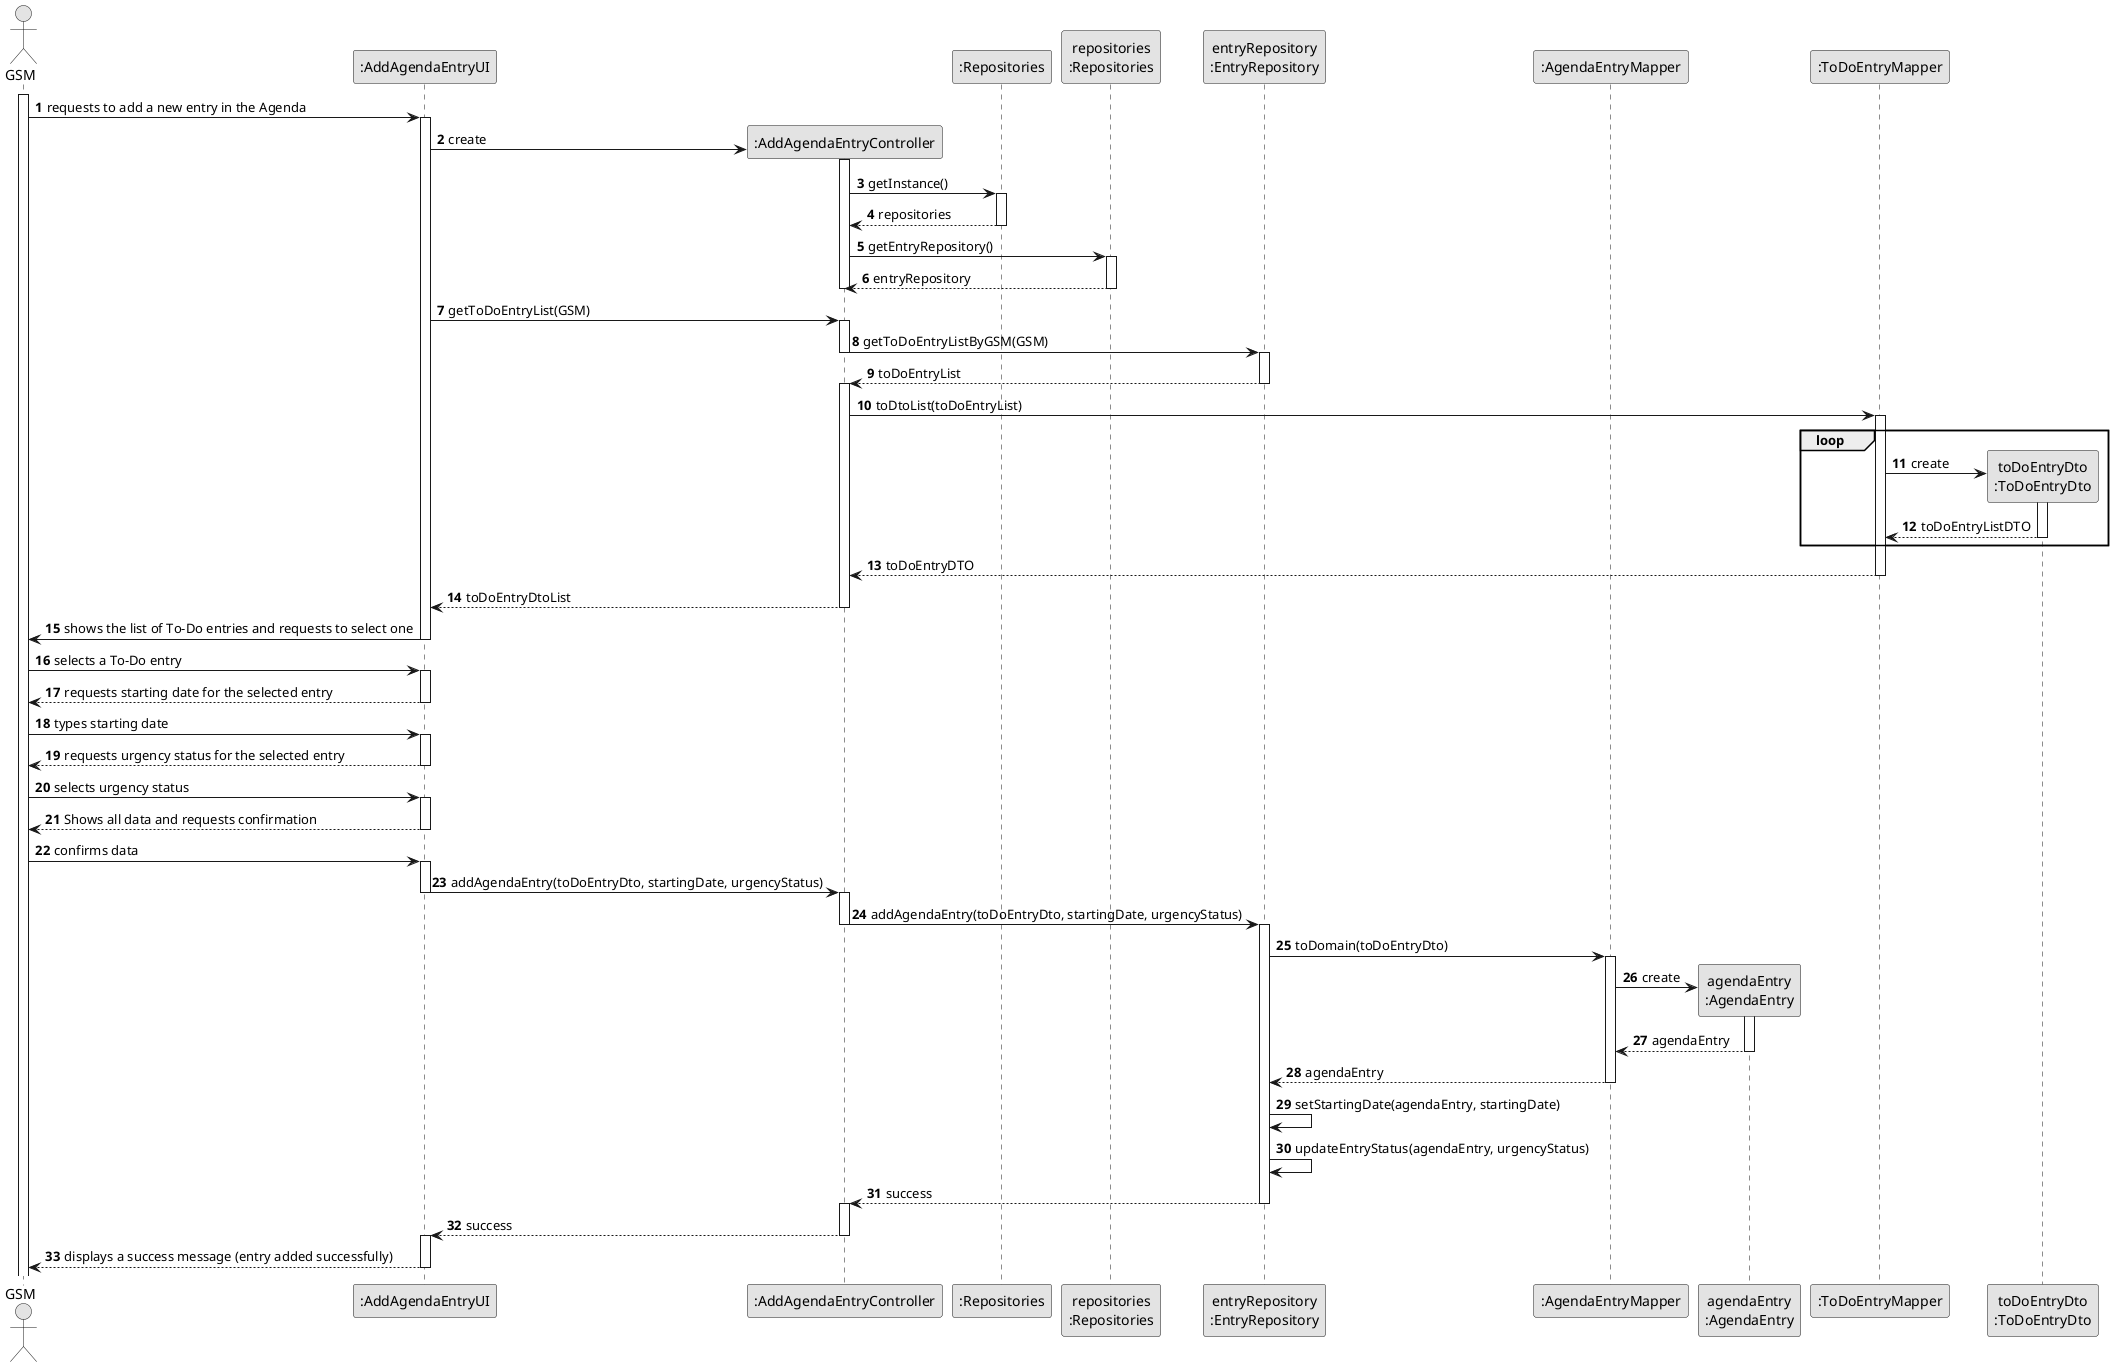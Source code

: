 @startuml
skinparam monochrome true
skinparam packageStyle rectangle
skinparam shadowing false

autonumber

actor "GSM" as GSM
participant ":AddAgendaEntryUI" as UI
participant ":AddAgendaEntryController" as CTRL
participant ":Repositories" as RepositorySingleton
participant "repositories\n:Repositories" as PLAT
participant "entryRepository\n:EntryRepository" as EntryRepo
participant ":AgendaEntryMapper" as AgendaEntryMapper
participant "agendaEntry\n:AgendaEntry" as AgendaEntry
participant ":ToDoEntryMapper" as ToDoEntryMapper
participant "toDoEntryDto\n:ToDoEntryDto" as ToDoEntryDto

activate GSM

    GSM -> UI : requests to add a new entry in the Agenda
    activate UI

        UI -> CTRL **: create
        activate CTRL

            CTRL -> RepositorySingleton : getInstance()
            activate RepositorySingleton

                RepositorySingleton --> CTRL : repositories
            deactivate RepositorySingleton

            CTRL -> PLAT : getEntryRepository()
            activate PLAT

            PLAT --> CTRL : entryRepository
            deactivate PLAT

        deactivate CTRL



        UI -> CTRL: getToDoEntryList(GSM)
        activate CTRL

            CTRL -> EntryRepo: getToDoEntryListByGSM(GSM)
            deactivate CTRL
            activate EntryRepo

            EntryRepo --> CTRL: toDoEntryList
            deactivate EntryRepo
            activate CTRL

            CTRL -> ToDoEntryMapper : toDtoList(toDoEntryList)
            activate ToDoEntryMapper

            loop

                ToDoEntryMapper -> ToDoEntryDto** : create
                activate ToDoEntryDto

                ToDoEntryDto --> ToDoEntryMapper : toDoEntryListDTO
                deactivate ToDoEntryDto
            end

            ToDoEntryMapper --> CTRL : toDoEntryDTO
            deactivate ToDoEntryMapper

            CTRL --> UI : toDoEntryDtoList
        deactivate CTRL

        UI -> GSM : shows the list of To-Do entries and requests to select one
    deactivate UI

    GSM -> UI : selects a To-Do entry
    activate UI

        UI --> GSM : requests starting date for the selected entry
    deactivate UI

    GSM -> UI : types starting date
    activate UI

         UI --> GSM : requests urgency status for the selected entry
    deactivate UI

    GSM -> UI : selects urgency status
    activate UI

    UI --> GSM : Shows all data and requests confirmation
    deactivate UI

    GSM -> UI: confirms data
    activate UI

        UI -> CTRL : addAgendaEntry(toDoEntryDto, startingDate, urgencyStatus)
        deactivate UI
        activate CTRL


            CTRL -> EntryRepo : addAgendaEntry(toDoEntryDto, startingDate, urgencyStatus)
            deactivate CTRL
            activate EntryRepo

            EntryRepo -> AgendaEntryMapper : toDomain(toDoEntryDto)
            activate AgendaEntryMapper

                AgendaEntryMapper -> AgendaEntry** : create
                activate AgendaEntry

                AgendaEntry --> AgendaEntryMapper : agendaEntry
                deactivate AgendaEntry

            AgendaEntryMapper --> EntryRepo : agendaEntry
            deactivate AgendaEntryMapper

                EntryRepo -> EntryRepo : setStartingDate(agendaEntry, startingDate)
                EntryRepo -> EntryRepo : updateEntryStatus(agendaEntry, urgencyStatus)

            EntryRepo --> CTRL : success
            deactivate EntryRepo
            activate CTRL

        CTRL --> UI : success
    deactivate CTRL
    activate UI

    UI --> GSM : displays a success message (entry added successfully)
deactivate UI

@enduml
